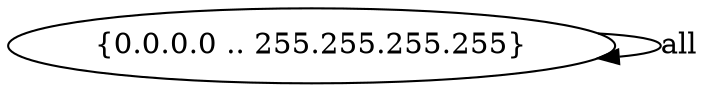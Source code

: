 strict digraph "" {
	node [label="\N"];
    nodesep=0.3;
    
	a [label=<{0.0.0.0 .. 255.255.255.255}>];
	
    a -> a [label="all"];
}
